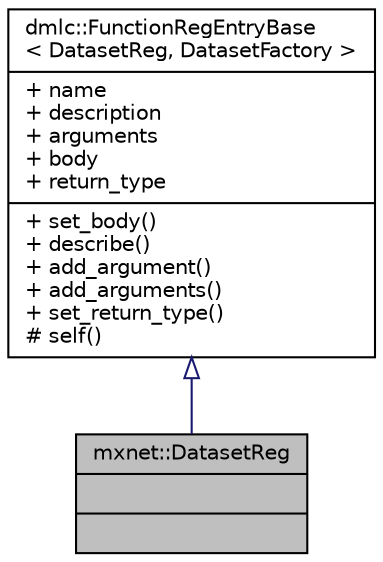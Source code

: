 digraph "mxnet::DatasetReg"
{
 // LATEX_PDF_SIZE
  edge [fontname="Helvetica",fontsize="10",labelfontname="Helvetica",labelfontsize="10"];
  node [fontname="Helvetica",fontsize="10",shape=record];
  Node1 [label="{mxnet::DatasetReg\n||}",height=0.2,width=0.4,color="black", fillcolor="grey75", style="filled", fontcolor="black",tooltip="Registry entry for Dataset factory functions."];
  Node2 -> Node1 [dir="back",color="midnightblue",fontsize="10",style="solid",arrowtail="onormal",fontname="Helvetica"];
  Node2 [label="{dmlc::FunctionRegEntryBase\l\< DatasetReg, DatasetFactory \>\n|+ name\l+ description\l+ arguments\l+ body\l+ return_type\l|+ set_body()\l+ describe()\l+ add_argument()\l+ add_arguments()\l+ set_return_type()\l# self()\l}",height=0.2,width=0.4,color="black", fillcolor="white", style="filled",URL="$classdmlc_1_1FunctionRegEntryBase.html",tooltip=" "];
}
